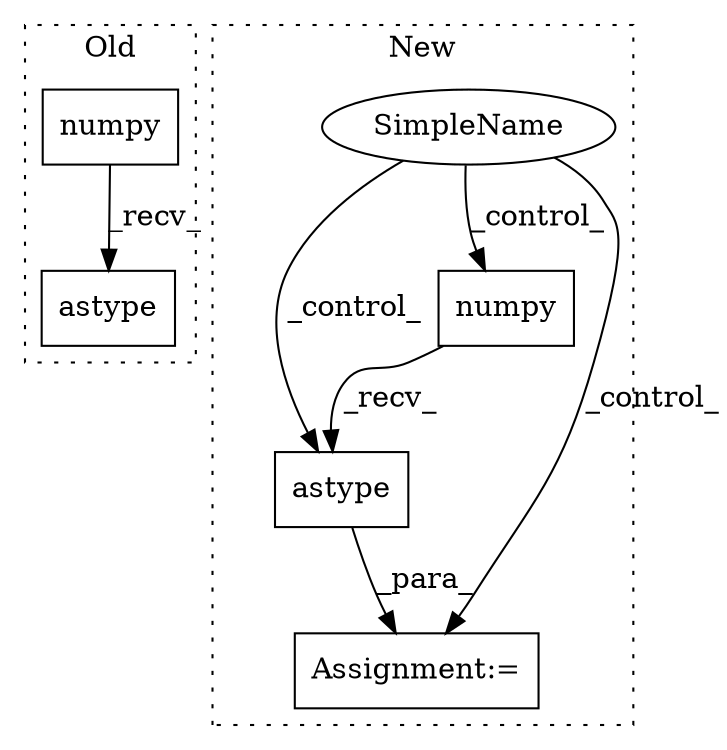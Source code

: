 digraph G {
subgraph cluster0 {
1 [label="numpy" a="32" s="11325" l="7" shape="box"];
6 [label="astype" a="32" s="11333,11345" l="7,1" shape="box"];
label = "Old";
style="dotted";
}
subgraph cluster1 {
2 [label="astype" a="32" s="14335,14347" l="7,1" shape="box"];
3 [label="Assignment:=" a="7" s="14312" l="1" shape="box"];
4 [label="numpy" a="32" s="14327" l="7" shape="box"];
5 [label="SimpleName" a="42" s="" l="" shape="ellipse"];
label = "New";
style="dotted";
}
1 -> 6 [label="_recv_"];
2 -> 3 [label="_para_"];
4 -> 2 [label="_recv_"];
5 -> 2 [label="_control_"];
5 -> 3 [label="_control_"];
5 -> 4 [label="_control_"];
}